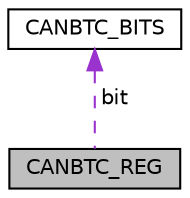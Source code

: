 digraph "CANBTC_REG"
{
  edge [fontname="Helvetica",fontsize="10",labelfontname="Helvetica",labelfontsize="10"];
  node [fontname="Helvetica",fontsize="10",shape=record];
  Node1 [label="CANBTC_REG",height=0.2,width=0.4,color="black", fillcolor="grey75", style="filled", fontcolor="black"];
  Node2 -> Node1 [dir="back",color="darkorchid3",fontsize="10",style="dashed",label=" bit" ,fontname="Helvetica"];
  Node2 [label="CANBTC_BITS",height=0.2,width=0.4,color="black", fillcolor="white", style="filled",URL="$struct_c_a_n_b_t_c___b_i_t_s.html"];
}
